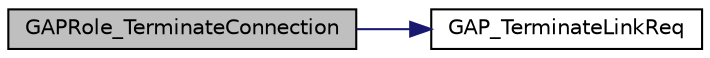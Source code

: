 digraph "GAPRole_TerminateConnection"
{
  edge [fontname="Helvetica",fontsize="10",labelfontname="Helvetica",labelfontsize="10"];
  node [fontname="Helvetica",fontsize="10",shape=record];
  rankdir="LR";
  Node1 [label="GAPRole_TerminateConnection",height=0.2,width=0.4,color="black", fillcolor="grey75", style="filled" fontcolor="black"];
  Node1 -> Node2 [color="midnightblue",fontsize="10",style="solid",fontname="Helvetica"];
  Node2 [label="GAP_TerminateLinkReq",height=0.2,width=0.4,color="black", fillcolor="white", style="filled",URL="$group___g_a_p___a_p_i.html#ga45287a9df199ff8fd90b5fe1bfdc249a",tooltip="Terminate a link connection. "];
}
